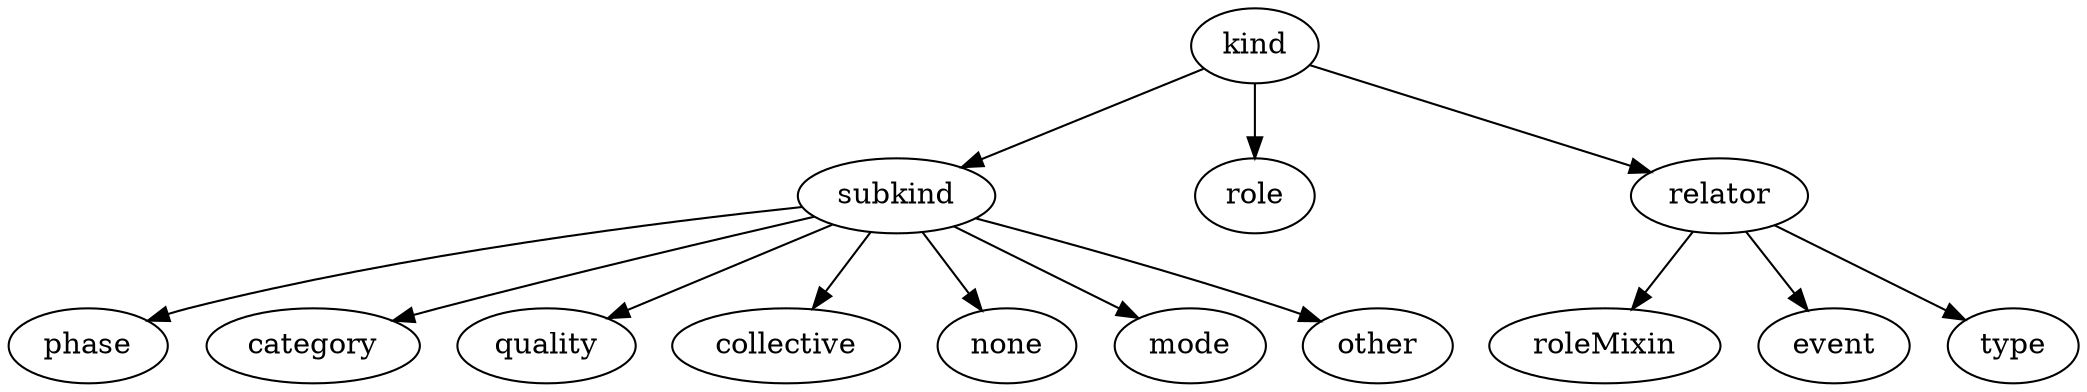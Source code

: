 strict digraph  {
kind;
subkind;
role;
relator;
phase;
category;
quality;
collective;
none;
mode;
other;
roleMixin;
event;
type;
kind -> subkind;
kind -> role;
kind -> relator;
subkind -> phase;
subkind -> category;
subkind -> quality;
subkind -> collective;
subkind -> none;
subkind -> mode;
subkind -> other;
relator -> roleMixin;
relator -> event;
relator -> type;
}
